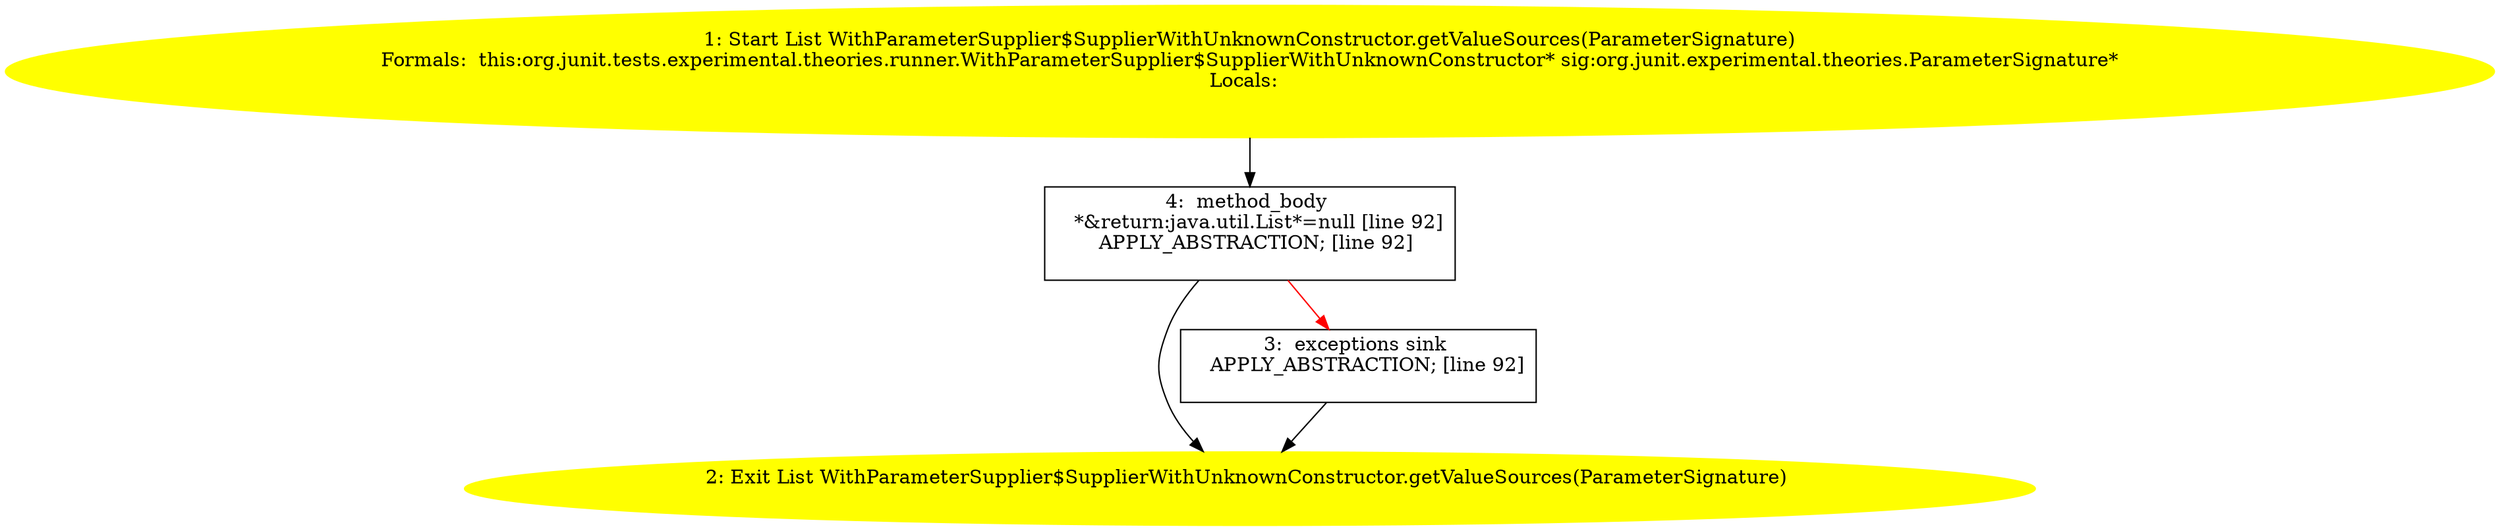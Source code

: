/* @generated */
digraph cfg {
"org.junit.tests.experimental.theories.runner.WithParameterSupplier$SupplierWithUnknownConstructor.ge.89cbd0889e36e715a49323788a27da44_1" [label="1: Start List WithParameterSupplier$SupplierWithUnknownConstructor.getValueSources(ParameterSignature)\nFormals:  this:org.junit.tests.experimental.theories.runner.WithParameterSupplier$SupplierWithUnknownConstructor* sig:org.junit.experimental.theories.ParameterSignature*\nLocals:  \n  " color=yellow style=filled]
	

	 "org.junit.tests.experimental.theories.runner.WithParameterSupplier$SupplierWithUnknownConstructor.ge.89cbd0889e36e715a49323788a27da44_1" -> "org.junit.tests.experimental.theories.runner.WithParameterSupplier$SupplierWithUnknownConstructor.ge.89cbd0889e36e715a49323788a27da44_4" ;
"org.junit.tests.experimental.theories.runner.WithParameterSupplier$SupplierWithUnknownConstructor.ge.89cbd0889e36e715a49323788a27da44_2" [label="2: Exit List WithParameterSupplier$SupplierWithUnknownConstructor.getValueSources(ParameterSignature) \n  " color=yellow style=filled]
	

"org.junit.tests.experimental.theories.runner.WithParameterSupplier$SupplierWithUnknownConstructor.ge.89cbd0889e36e715a49323788a27da44_3" [label="3:  exceptions sink \n   APPLY_ABSTRACTION; [line 92]\n " shape="box"]
	

	 "org.junit.tests.experimental.theories.runner.WithParameterSupplier$SupplierWithUnknownConstructor.ge.89cbd0889e36e715a49323788a27da44_3" -> "org.junit.tests.experimental.theories.runner.WithParameterSupplier$SupplierWithUnknownConstructor.ge.89cbd0889e36e715a49323788a27da44_2" ;
"org.junit.tests.experimental.theories.runner.WithParameterSupplier$SupplierWithUnknownConstructor.ge.89cbd0889e36e715a49323788a27da44_4" [label="4:  method_body \n   *&return:java.util.List*=null [line 92]\n  APPLY_ABSTRACTION; [line 92]\n " shape="box"]
	

	 "org.junit.tests.experimental.theories.runner.WithParameterSupplier$SupplierWithUnknownConstructor.ge.89cbd0889e36e715a49323788a27da44_4" -> "org.junit.tests.experimental.theories.runner.WithParameterSupplier$SupplierWithUnknownConstructor.ge.89cbd0889e36e715a49323788a27da44_2" ;
	 "org.junit.tests.experimental.theories.runner.WithParameterSupplier$SupplierWithUnknownConstructor.ge.89cbd0889e36e715a49323788a27da44_4" -> "org.junit.tests.experimental.theories.runner.WithParameterSupplier$SupplierWithUnknownConstructor.ge.89cbd0889e36e715a49323788a27da44_3" [color="red" ];
}
